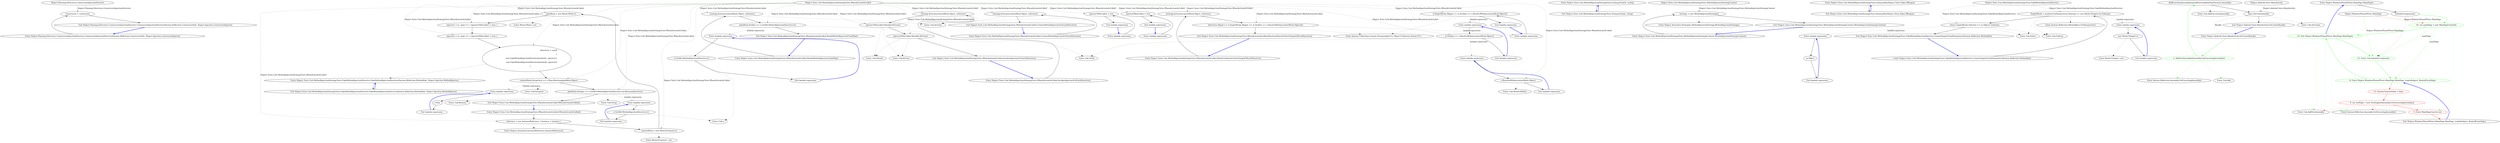 digraph  {
n3 [label="Ninject.Planning.Directives.ConstructorInjectionDirective", span=""];
n0 [cluster="Ninject.Planning.Directives.ConstructorInjectionDirective.ConstructorInjectionDirective(System.Reflection.ConstructorInfo, Ninject.Injection.ConstructorInjector)", label="Entry Ninject.Planning.Directives.ConstructorInjectionDirective.ConstructorInjectionDirective(System.Reflection.ConstructorInfo, Ninject.Injection.ConstructorInjector)", span="33-33"];
n1 [cluster="Ninject.Planning.Directives.ConstructorInjectionDirective.ConstructorInjectionDirective(System.Reflection.ConstructorInfo, Ninject.Injection.ConstructorInjector)", label="Constructor = constructor", span="36-36"];
n2 [cluster="Ninject.Planning.Directives.ConstructorInjectionDirective.ConstructorInjectionDirective(System.Reflection.ConstructorInfo, Ninject.Injection.ConstructorInjector)", label="Exit Ninject.Planning.Directives.ConstructorInjectionDirective.ConstructorInjectionDirective(System.Reflection.ConstructorInfo, Ninject.Injection.ConstructorInjector)", span="33-33"];
m0_16 [cluster="Mock<IPlan>.cstr", file="CircularDependenciesTests.cs", label="Entry Mock<IPlan>.cstr", span=""];
m0_83 [cluster="Ninject.Tests.Unit.MethodInjectionStrategyTests.Dummy.Foo(int, string)", file="CircularDependenciesTests.cs", label="Entry Ninject.Tests.Unit.MethodInjectionStrategyTests.Dummy.Foo(int, string)", span="109-109"];
m0_84 [cluster="Ninject.Tests.Unit.MethodInjectionStrategyTests.Dummy.Foo(int, string)", file="CircularDependenciesTests.cs", label="Exit Ninject.Tests.Unit.MethodInjectionStrategyTests.Dummy.Foo(int, string)", span="109-109"];
m0_3 [cluster="Ninject.Activation.Strategies.MethodInjectionStrategy.MethodInjectionStrategy()", file="CircularDependenciesTests.cs", label="Entry Ninject.Activation.Strategies.MethodInjectionStrategy.MethodInjectionStrategy()", span="17-17"];
m0_85 [cluster="Ninject.Tests.Unit.MethodInjectionStrategyTests.Dummy.Bar(Ninject.Tests.Fakes.IWeapon)", file="CircularDependenciesTests.cs", label="Entry Ninject.Tests.Unit.MethodInjectionStrategyTests.Dummy.Bar(Ninject.Tests.Fakes.IWeapon)", span="110-110"];
m0_86 [cluster="Ninject.Tests.Unit.MethodInjectionStrategyTests.Dummy.Bar(Ninject.Tests.Fakes.IWeapon)", file="CircularDependenciesTests.cs", label="Exit Ninject.Tests.Unit.MethodInjectionStrategyTests.Dummy.Bar(Ninject.Tests.Fakes.IWeapon)", span="110-110"];
m0_15 [cluster="Mock<IContext>.cstr", file="CircularDependenciesTests.cs", label="Entry Mock<IContext>.cstr", span=""];
m0_4 [cluster="Ninject.Tests.Unit.MethodInjectionStrategyTests.WhenActivateIsCalled.WhenActivateIsCalled()", file="CircularDependenciesTests.cs", label="Entry Ninject.Tests.Unit.MethodInjectionStrategyTests.WhenActivateIsCalled.WhenActivateIsCalled()", span="42-42"];
m0_5 [cluster="Ninject.Tests.Unit.MethodInjectionStrategyTests.WhenActivateIsCalled.WhenActivateIsCalled()", file="CircularDependenciesTests.cs", label="reference = new InstanceReference { Instance = instance }", span="44-44"];
m0_6 [cluster="Ninject.Tests.Unit.MethodInjectionStrategyTests.WhenActivateIsCalled.WhenActivateIsCalled()", file="CircularDependenciesTests.cs", label="contextMock = new Mock<IContext>()", span="46-46"];
m0_7 [cluster="Ninject.Tests.Unit.MethodInjectionStrategyTests.WhenActivateIsCalled.WhenActivateIsCalled()", file="CircularDependenciesTests.cs", label="planMock = new Mock<IPlan>()", span="47-47"];
m0_8 [cluster="Ninject.Tests.Unit.MethodInjectionStrategyTests.WhenActivateIsCalled.WhenActivateIsCalled()", file="CircularDependenciesTests.cs", label="injector1 = (x, args) => { injector1WasCalled = true; }", span="48-48"];
m0_9 [cluster="Ninject.Tests.Unit.MethodInjectionStrategyTests.WhenActivateIsCalled.WhenActivateIsCalled()", file="CircularDependenciesTests.cs", label="injector2 = (x, args) => { injector2WasCalled = true; }", span="49-49"];
m0_10 [cluster="Ninject.Tests.Unit.MethodInjectionStrategyTests.WhenActivateIsCalled.WhenActivateIsCalled()", file="CircularDependenciesTests.cs", label="directives = new[]\r\n            {\r\n                new FakeMethodInjectionDirective(method1, injector1),\r\n                new FakeMethodInjectionDirective(method2, injector2)\r\n            }", span="51-55"];
m0_11 [cluster="Ninject.Tests.Unit.MethodInjectionStrategyTests.WhenActivateIsCalled.WhenActivateIsCalled()", file="CircularDependenciesTests.cs", label="contextMock.SetupGet(x => x.Plan).Returns(planMock.Object)", span="57-57"];
m0_12 [cluster="Ninject.Tests.Unit.MethodInjectionStrategyTests.WhenActivateIsCalled.WhenActivateIsCalled()", file="CircularDependenciesTests.cs", label="planMock.Setup(x => x.GetAll<MethodInjectionDirective>()).Returns(directives)", span="59-59"];
m0_13 [cluster="Ninject.Tests.Unit.MethodInjectionStrategyTests.WhenActivateIsCalled.WhenActivateIsCalled()", file="CircularDependenciesTests.cs", label="Exit Ninject.Tests.Unit.MethodInjectionStrategyTests.WhenActivateIsCalled.WhenActivateIsCalled()", span="42-42"];
m0_66 [cluster="Unk.Should", file="CircularDependenciesTests.cs", label="Entry Unk.Should", span=""];
m0_33 [cluster="Unk.>", file="CircularDependenciesTests.cs", label="Entry Unk.>", span=""];
m0_50 [cluster="System.Collections.Generic.IEnumerable<T>.Map<T>(System.Action<T>)", file="CircularDependenciesTests.cs", label="Entry System.Collections.Generic.IEnumerable<T>.Map<T>(System.Action<T>)", span="8-8"];
m0_61 [cluster="Ninject.Tests.Unit.MethodInjectionStrategyTests.WhenActivateIsCalled.InvokesInjectorsForEachDirective()", file="CircularDependenciesTests.cs", label="Entry Ninject.Tests.Unit.MethodInjectionStrategyTests.WhenActivateIsCalled.InvokesInjectorsForEachDirective()", span="85-85"];
m0_62 [cluster="Ninject.Tests.Unit.MethodInjectionStrategyTests.WhenActivateIsCalled.InvokesInjectorsForEachDirective()", file="CircularDependenciesTests.cs", label="strategy.Activate(contextMock.Object, reference)", span="87-87"];
m0_63 [cluster="Ninject.Tests.Unit.MethodInjectionStrategyTests.WhenActivateIsCalled.InvokesInjectorsForEachDirective()", file="CircularDependenciesTests.cs", label="injector1WasCalled.Should().BeTrue()", span="88-88"];
m0_64 [cluster="Ninject.Tests.Unit.MethodInjectionStrategyTests.WhenActivateIsCalled.InvokesInjectorsForEachDirective()", file="CircularDependenciesTests.cs", label="injector2WasCalled.Should().BeTrue()", span="89-89"];
m0_65 [cluster="Ninject.Tests.Unit.MethodInjectionStrategyTests.WhenActivateIsCalled.InvokesInjectorsForEachDirective()", file="CircularDependenciesTests.cs", label="Exit Ninject.Tests.Unit.MethodInjectionStrategyTests.WhenActivateIsCalled.InvokesInjectorsForEachDirective()", span="85-85"];
m0_43 [cluster="Ninject.Tests.Unit.MethodInjectionStrategyTests.WhenActivateIsCalled.CreatesMethodInjectorsForEachDirective()", file="CircularDependenciesTests.cs", label="Entry Ninject.Tests.Unit.MethodInjectionStrategyTests.WhenActivateIsCalled.CreatesMethodInjectorsForEachDirective()", span="71-71"];
m0_44 [cluster="Ninject.Tests.Unit.MethodInjectionStrategyTests.WhenActivateIsCalled.CreatesMethodInjectorsForEachDirective()", file="CircularDependenciesTests.cs", label="strategy.Activate(contextMock.Object, reference)", span="73-73"];
m0_45 [cluster="Ninject.Tests.Unit.MethodInjectionStrategyTests.WhenActivateIsCalled.CreatesMethodInjectorsForEachDirective()", file="CircularDependenciesTests.cs", label="Exit Ninject.Tests.Unit.MethodInjectionStrategyTests.WhenActivateIsCalled.CreatesMethodInjectorsForEachDirective()", span="71-71"];
m0_75 [cluster="Unk.ToArray", file="CircularDependenciesTests.cs", label="Entry Unk.ToArray", span=""];
m0_17 [cluster="Ninject.Tests.Unit.MethodInjectionStrategyTests.FakeMethodInjectionDirective.FakeMethodInjectionDirective(System.Reflection.MethodInfo, Ninject.Injection.MethodInjector)", file="CircularDependenciesTests.cs", label="Entry Ninject.Tests.Unit.MethodInjectionStrategyTests.FakeMethodInjectionDirective.FakeMethodInjectionDirective(System.Reflection.MethodInfo, Ninject.Injection.MethodInjector)", span="97-97"];
m0_68 [cluster="Ninject.Tests.Unit.MethodInjectionStrategyTests.FakeMethodInjectionDirective.FakeMethodInjectionDirective(System.Reflection.MethodInfo, Ninject.Injection.MethodInjector)", file="CircularDependenciesTests.cs", label="Exit Ninject.Tests.Unit.MethodInjectionStrategyTests.FakeMethodInjectionDirective.FakeMethodInjectionDirective(System.Reflection.MethodInfo, Ninject.Injection.MethodInjector)", span="97-97"];
m0_38 [cluster="Unk.Activate", file="CircularDependenciesTests.cs", label="Entry Unk.Activate", span=""];
m0_20 [cluster="Unk.Setup", file="CircularDependenciesTests.cs", label="Entry Unk.Setup", span=""];
m0_18 [cluster="Unk.SetupGet", file="CircularDependenciesTests.cs", label="Entry Unk.SetupGet", span=""];
m0_14 [cluster="Ninject.Activation.InstanceReference.InstanceReference()", file="CircularDependenciesTests.cs", label="Entry Ninject.Activation.InstanceReference.InstanceReference()", span="16-16"];
m0_80 [cluster="lambda expression", file="CircularDependenciesTests.cs", label="Entry lambda expression", span="103-103"];
m0_27 [cluster="lambda expression", file="CircularDependenciesTests.cs", label="Entry lambda expression", span="57-57"];
m0_30 [cluster="lambda expression", file="CircularDependenciesTests.cs", label="Entry lambda expression", span="59-59"];
m0_21 [cluster="lambda expression", file="CircularDependenciesTests.cs", label="Entry lambda expression", span="48-48"];
m0_22 [cluster="lambda expression", file="CircularDependenciesTests.cs", label="injector1WasCalled = true", span="48-48"];
m0_23 [cluster="lambda expression", file="CircularDependenciesTests.cs", label="Exit lambda expression", span="48-48"];
m0_24 [cluster="lambda expression", file="CircularDependenciesTests.cs", label="Entry lambda expression", span="49-49"];
m0_25 [cluster="lambda expression", file="CircularDependenciesTests.cs", label="injector2WasCalled = true", span="49-49"];
m0_26 [cluster="lambda expression", file="CircularDependenciesTests.cs", label="Exit lambda expression", span="49-49"];
m0_28 [cluster="lambda expression", file="CircularDependenciesTests.cs", label="x.Plan", span="57-57"];
m0_29 [cluster="lambda expression", file="CircularDependenciesTests.cs", label="Exit lambda expression", span="57-57"];
m0_31 [cluster="lambda expression", file="CircularDependenciesTests.cs", label="x.GetAll<MethodInjectionDirective>()", span="59-59"];
m0_32 [cluster="lambda expression", file="CircularDependenciesTests.cs", label="Exit lambda expression", span="59-59"];
m0_40 [cluster="lambda expression", file="CircularDependenciesTests.cs", label="Entry lambda expression", span="67-67"];
m0_41 [cluster="lambda expression", file="CircularDependenciesTests.cs", label="x.GetAll<MethodInjectionDirective>()", span="67-67"];
m0_42 [cluster="lambda expression", file="CircularDependenciesTests.cs", label="Exit lambda expression", span="67-67"];
m0_51 [cluster="lambda expression", file="CircularDependenciesTests.cs", label="Entry lambda expression", span="81-81"];
m0_52 [cluster="lambda expression", file="CircularDependenciesTests.cs", label="d.TargetMocks.Map(m => m.Verify(x => x.ResolveWithin(contextMock.Object)))", span="81-81"];
m0_53 [cluster="lambda expression", file="CircularDependenciesTests.cs", label="Exit lambda expression", span="81-81"];
m0_54 [cluster="lambda expression", file="CircularDependenciesTests.cs", label="Entry lambda expression", span="81-81"];
m0_55 [cluster="lambda expression", file="CircularDependenciesTests.cs", label="m.Verify(x => x.ResolveWithin(contextMock.Object))", span="81-81"];
m0_56 [cluster="lambda expression", file="CircularDependenciesTests.cs", label="Exit lambda expression", span="81-81"];
m0_57 [cluster="lambda expression", file="CircularDependenciesTests.cs", label="Entry lambda expression", span="81-81"];
m0_58 [cluster="lambda expression", file="CircularDependenciesTests.cs", label="x.ResolveWithin(contextMock.Object)", span="81-81"];
m0_59 [cluster="lambda expression", file="CircularDependenciesTests.cs", label="Exit lambda expression", span="81-81"];
m0_76 [cluster="lambda expression", file="CircularDependenciesTests.cs", label="Entry lambda expression", span="102-102"];
m0_77 [cluster="lambda expression", file="CircularDependenciesTests.cs", label="new Mock<ITarget>()", span="102-102"];
m0_78 [cluster="lambda expression", file="CircularDependenciesTests.cs", label="Exit lambda expression", span="102-102"];
m0_81 [cluster="lambda expression", file="CircularDependenciesTests.cs", label="m.Object", span="103-103"];
m0_82 [cluster="lambda expression", file="CircularDependenciesTests.cs", label="Exit lambda expression", span="103-103"];
m0_74 [cluster="Unk.Select", file="CircularDependenciesTests.cs", label="Entry Unk.Select", span=""];
m0_79 [cluster="Mock<ITarget>.cstr", file="CircularDependenciesTests.cs", label="Entry Mock<ITarget>.cstr", span=""];
m0_34 [cluster="Ninject.Tests.Unit.MethodInjectionStrategyTests.WhenActivateIsCalled.ReadsMethodInjectorsFromPlan()", file="CircularDependenciesTests.cs", label="Entry Ninject.Tests.Unit.MethodInjectionStrategyTests.WhenActivateIsCalled.ReadsMethodInjectorsFromPlan()", span="63-63"];
m0_35 [cluster="Ninject.Tests.Unit.MethodInjectionStrategyTests.WhenActivateIsCalled.ReadsMethodInjectorsFromPlan()", file="CircularDependenciesTests.cs", label="strategy.Activate(contextMock.Object, reference)", span="65-65"];
m0_36 [cluster="Ninject.Tests.Unit.MethodInjectionStrategyTests.WhenActivateIsCalled.ReadsMethodInjectorsFromPlan()", file="CircularDependenciesTests.cs", label="planMock.Verify(x => x.GetAll<MethodInjectionDirective>())", span="67-67"];
m0_37 [cluster="Ninject.Tests.Unit.MethodInjectionStrategyTests.WhenActivateIsCalled.ReadsMethodInjectorsFromPlan()", file="CircularDependenciesTests.cs", label="Exit Ninject.Tests.Unit.MethodInjectionStrategyTests.WhenActivateIsCalled.ReadsMethodInjectorsFromPlan()", span="63-63"];
m0_67 [cluster="Unk.BeTrue", file="CircularDependenciesTests.cs", label="Entry Unk.BeTrue", span=""];
m0_46 [cluster="Ninject.Tests.Unit.MethodInjectionStrategyTests.WhenActivateIsCalled.ResolvesValuesForEachTargetOfEachDirective()", file="CircularDependenciesTests.cs", label="Entry Ninject.Tests.Unit.MethodInjectionStrategyTests.WhenActivateIsCalled.ResolvesValuesForEachTargetOfEachDirective()", span="77-77"];
m0_47 [cluster="Ninject.Tests.Unit.MethodInjectionStrategyTests.WhenActivateIsCalled.ResolvesValuesForEachTargetOfEachDirective()", file="CircularDependenciesTests.cs", label="strategy.Activate(contextMock.Object, reference)", span="79-79"];
m0_48 [cluster="Ninject.Tests.Unit.MethodInjectionStrategyTests.WhenActivateIsCalled.ResolvesValuesForEachTargetOfEachDirective()", file="CircularDependenciesTests.cs", label="directives.Map(d => d.TargetMocks.Map(m => m.Verify(x => x.ResolveWithin(contextMock.Object))))", span="81-81"];
m0_49 [cluster="Ninject.Tests.Unit.MethodInjectionStrategyTests.WhenActivateIsCalled.ResolvesValuesForEachTargetOfEachDirective()", file="CircularDependenciesTests.cs", label="Exit Ninject.Tests.Unit.MethodInjectionStrategyTests.WhenActivateIsCalled.ResolvesValuesForEachTargetOfEachDirective()", span="77-77"];
m0_19 [cluster="Unk.Returns", file="CircularDependenciesTests.cs", label="Entry Unk.Returns", span=""];
m0_73 [cluster="System.Reflection.MethodBase.GetParameters()", file="CircularDependenciesTests.cs", label="Entry System.Reflection.MethodBase.GetParameters()", span="0-0"];
m0_60 [cluster="Unk.ResolveWithin", file="CircularDependenciesTests.cs", label="Entry Unk.ResolveWithin", span=""];
m0_39 [cluster="Unk.Verify", file="CircularDependenciesTests.cs", label="Entry Unk.Verify", span=""];
m0_0 [cluster="Ninject.Tests.Unit.MethodInjectionStrategyTests.MethodInjectionStrategyContext.MethodInjectionStrategyContext()", file="CircularDependenciesTests.cs", label="Entry Ninject.Tests.Unit.MethodInjectionStrategyTests.MethodInjectionStrategyContext.MethodInjectionStrategyContext()", span="22-22"];
m0_1 [cluster="Ninject.Tests.Unit.MethodInjectionStrategyTests.MethodInjectionStrategyContext.MethodInjectionStrategyContext()", file="CircularDependenciesTests.cs", label="strategy = new MethodInjectionStrategy()", span="24-24"];
m0_2 [cluster="Ninject.Tests.Unit.MethodInjectionStrategyTests.MethodInjectionStrategyContext.MethodInjectionStrategyContext()", file="CircularDependenciesTests.cs", label="Exit Ninject.Tests.Unit.MethodInjectionStrategyTests.MethodInjectionStrategyContext.MethodInjectionStrategyContext()", span="22-22"];
m0_69 [cluster="Ninject.Tests.Unit.MethodInjectionStrategyTests.FakeMethodInjectionDirective.CreateTargetsFromParameters(System.Reflection.MethodInfo)", file="CircularDependenciesTests.cs", label="Entry Ninject.Tests.Unit.MethodInjectionStrategyTests.FakeMethodInjectionDirective.CreateTargetsFromParameters(System.Reflection.MethodInfo)", span="100-100"];
m0_70 [cluster="Ninject.Tests.Unit.MethodInjectionStrategyTests.FakeMethodInjectionDirective.CreateTargetsFromParameters(System.Reflection.MethodInfo)", file="CircularDependenciesTests.cs", label="TargetMocks = method.GetParameters().Select(p => new Mock<ITarget>()).ToArray()", span="102-102"];
m0_71 [cluster="Ninject.Tests.Unit.MethodInjectionStrategyTests.FakeMethodInjectionDirective.CreateTargetsFromParameters(System.Reflection.MethodInfo)", file="CircularDependenciesTests.cs", label="return TargetMocks.Select(m => m.Object).ToArray();", span="103-103"];
m0_72 [cluster="Ninject.Tests.Unit.MethodInjectionStrategyTests.FakeMethodInjectionDirective.CreateTargetsFromParameters(System.Reflection.MethodInfo)", file="CircularDependenciesTests.cs", label="Exit Ninject.Tests.Unit.MethodInjectionStrategyTests.FakeMethodInjectionDirective.CreateTargetsFromParameters(System.Reflection.MethodInfo)", span="100-100"];
m0_87 [file="CircularDependenciesTests.cs", label="Ninject.Tests.Unit.MethodInjectionStrategyTests.MethodInjectionStrategyContext", span=""];
m0_88 [file="CircularDependenciesTests.cs", label="Ninject.Tests.Unit.MethodInjectionStrategyTests.WhenActivateIsCalled", span=""];
m0_89 [file="CircularDependenciesTests.cs", label="Ninject.Tests.Unit.MethodInjectionStrategyTests.FakeMethodInjectionDirective", span=""];
m1_7 [cluster="Unk.AddExecutionAssembly", file="MainActivity.cs", label="Entry Unk.AddExecutionAssembly", span=""];
m1_0 [cluster="Ninject.Android.Tests.MainActivity.OnCreate(Bundle)", file="MainActivity.cs", label="Entry Ninject.Android.Tests.MainActivity.OnCreate(Bundle)", span="17-17"];
m1_1 [cluster="Ninject.Android.Tests.MainActivity.OnCreate(Bundle)", color=green, community=0, file="MainActivity.cs", label="2: AddTestAssembly(Assembly.GetExecutingAssembly())", span="21-21"];
m1_3 [cluster="Ninject.Android.Tests.MainActivity.OnCreate(Bundle)", file="MainActivity.cs", label="base.OnCreate(bundle)", span="36-36"];
m1_2 [cluster="Ninject.Android.Tests.MainActivity.OnCreate(Bundle)", file="MainActivity.cs", label="AddExecutionAssembly(typeof(ExtensibilityPointFactory).Assembly)", span="22-22"];
m1_4 [cluster="Ninject.Android.Tests.MainActivity.OnCreate(Bundle)", file="MainActivity.cs", label="Exit Ninject.Android.Tests.MainActivity.OnCreate(Bundle)", span="17-17"];
m1_8 [cluster="Unk.OnCreate", file="MainActivity.cs", label="Entry Unk.OnCreate", span=""];
m1_5 [cluster="System.Reflection.Assembly.GetExecutingAssembly()", file="MainActivity.cs", label="Entry System.Reflection.Assembly.GetExecutingAssembly()", span="0-0"];
m1_6 [cluster="Unk.Add", file="MainActivity.cs", label="Entry Unk.Add", span=""];
m1_9 [file="MainActivity.cs", label="Ninject.Android.Tests.MainActivity", span=""];
m2_0 [cluster="Ninject.WindowsPhone8Tests.MainPage.MainPage()", file="MainPage.xaml.cs", label="Entry Ninject.WindowsPhone8Tests.MainPage.MainPage()", span="18-18"];
m2_1 [cluster="Ninject.WindowsPhone8Tests.MainPage.MainPage()", file="MainPage.xaml.cs", label="InitializeComponent()", span="20-20"];
m2_2 [cluster="Ninject.WindowsPhone8Tests.MainPage.MainPage()", color=green, community=0, file="MainPage.xaml.cs", label="10: var mainPage = new MainPageControl()", span="23-23"];
m2_3 [cluster="Ninject.WindowsPhone8Tests.MainPage.MainPage()", color=green, community=0, file="MainPage.xaml.cs", label="12: Exit Ninject.WindowsPhone8Tests.MainPage.MainPage()", span="18-18"];
m2_4 [cluster="Unk.InitializeComponent", color=green, community=0, file="MainPage.xaml.cs", label="12: Entry Unk.InitializeComponent", span=""];
m2_5 [cluster="Ninject.WindowsPhone8Tests.MainPage.MainPage_Loaded(object, RoutedEventArgs)", color=green, community=0, file="MainPage.xaml.cs", label="8: Entry Ninject.WindowsPhone8Tests.MainPage.MainPage_Loaded(object, RoutedEventArgs)", span="29-29"];
m2_11 [cluster="System.Reflection.Assembly.GetExecutingAssembly()", file="MainPage.xaml.cs", label="Entry System.Reflection.Assembly.GetExecutingAssembly()", span="0-0"];
m2_6 [cluster="Ninject.WindowsPhone8Tests.MainPage.MainPage_Loaded(object, RoutedEventArgs)", color=red, community=0, file="MainPage.xaml.cs", label="15: SystemTray.IsVisible = false", span="32-32"];
m2_7 [cluster="Ninject.WindowsPhone8Tests.MainPage.MainPage_Loaded(object, RoutedEventArgs)", color=red, community=0, file="MainPage.xaml.cs", label="9: var testPage = new TestEngine(Assembly.GetExecutingAssembly())", span="34-34"];
m2_8 [cluster="MainPageControl.cstr", color=red, community=0, file="MainPage.xaml.cs", label="3: Entry MainPageControl.cstr", span=""];
m2_9 [cluster="Ninject.WindowsPhone8Tests.MainPage.MainPage_Loaded(object, RoutedEventArgs)", file="MainPage.xaml.cs", label="Exit Ninject.WindowsPhone8Tests.MainPage.MainPage_Loaded(object, RoutedEventArgs)", span="29-29"];
m2_10 [cluster="Unk.AddTestAssembly", file="MainPage.xaml.cs", label="Entry Unk.AddTestAssembly", span=""];
m2_12 [file="MainPage.xaml.cs", label="Ninject.WindowsPhone8Tests.MainPage", span=""];
n3 -> n1  [color=darkseagreen4, key=1, label="Ninject.Planning.Directives.ConstructorInjectionDirective", style=dashed];
n0 -> n1  [key=0, style=solid];
n1 -> n2  [key=0, style=solid];
n2 -> n0  [color=blue, key=0, style=bold];
m0_83 -> m0_84  [key=0, style=solid];
m0_84 -> m0_83  [color=blue, key=0, style=bold];
m0_85 -> m0_86  [key=0, style=solid];
m0_86 -> m0_85  [color=blue, key=0, style=bold];
m0_4 -> m0_5  [key=0, style=solid];
m0_5 -> m0_6  [key=0, style=solid];
m0_5 -> m0_14  [key=2, style=dotted];
m0_6 -> m0_7  [key=0, style=solid];
m0_6 -> m0_15  [key=2, style=dotted];
m0_7 -> m0_8  [key=0, style=solid];
m0_7 -> m0_16  [key=2, style=dotted];
m0_8 -> m0_9  [key=0, style=solid];
m0_9 -> m0_10  [key=0, style=solid];
m0_10 -> m0_11  [key=0, style=solid];
m0_10 -> m0_17  [key=2, style=dotted];
m0_11 -> m0_12  [key=0, style=solid];
m0_11 -> m0_18  [key=2, style=dotted];
m0_11 -> m0_19  [key=2, style=dotted];
m0_11 -> m0_27  [color=darkseagreen4, key=1, label="lambda expression", style=dashed];
m0_12 -> m0_13  [key=0, style=solid];
m0_12 -> m0_20  [key=2, style=dotted];
m0_12 -> m0_19  [key=2, style=dotted];
m0_12 -> m0_30  [color=darkseagreen4, key=1, label="lambda expression", style=dashed];
m0_13 -> m0_4  [color=blue, key=0, style=bold];
m0_61 -> m0_62  [key=0, style=solid];
m0_62 -> m0_63  [key=0, style=solid];
m0_62 -> m0_38  [key=2, style=dotted];
m0_63 -> m0_64  [key=0, style=solid];
m0_63 -> m0_66  [key=2, style=dotted];
m0_63 -> m0_67  [key=2, style=dotted];
m0_64 -> m0_65  [key=0, style=solid];
m0_64 -> m0_66  [key=2, style=dotted];
m0_64 -> m0_67  [key=2, style=dotted];
m0_65 -> m0_61  [color=blue, key=0, style=bold];
m0_43 -> m0_44  [key=0, style=solid];
m0_44 -> m0_45  [key=0, style=solid];
m0_44 -> m0_38  [key=2, style=dotted];
m0_45 -> m0_43  [color=blue, key=0, style=bold];
m0_17 -> m0_68  [key=0, style=solid];
m0_68 -> m0_17  [color=blue, key=0, style=bold];
m0_80 -> m0_81  [key=0, style=solid];
m0_27 -> m0_28  [key=0, style=solid];
m0_30 -> m0_31  [key=0, style=solid];
m0_21 -> m0_22  [key=0, style=solid];
m0_22 -> m0_23  [key=0, style=solid];
m0_23 -> m0_21  [color=blue, key=0, style=bold];
m0_24 -> m0_25  [key=0, style=solid];
m0_25 -> m0_26  [key=0, style=solid];
m0_26 -> m0_24  [color=blue, key=0, style=bold];
m0_28 -> m0_29  [key=0, style=solid];
m0_29 -> m0_27  [color=blue, key=0, style=bold];
m0_31 -> m0_32  [key=0, style=solid];
m0_31 -> m0_33  [key=2, style=dotted];
m0_32 -> m0_30  [color=blue, key=0, style=bold];
m0_40 -> m0_41  [key=0, style=solid];
m0_41 -> m0_42  [key=0, style=solid];
m0_41 -> m0_33  [key=2, style=dotted];
m0_42 -> m0_40  [color=blue, key=0, style=bold];
m0_51 -> m0_52  [key=0, style=solid];
m0_52 -> m0_53  [key=0, style=solid];
m0_52 -> m0_50  [key=2, style=dotted];
m0_52 -> m0_54  [color=darkseagreen4, key=1, label="lambda expression", style=dashed];
m0_53 -> m0_51  [color=blue, key=0, style=bold];
m0_54 -> m0_55  [key=0, style=solid];
m0_55 -> m0_56  [key=0, style=solid];
m0_55 -> m0_39  [key=2, style=dotted];
m0_55 -> m0_57  [color=darkseagreen4, key=1, label="lambda expression", style=dashed];
m0_56 -> m0_54  [color=blue, key=0, style=bold];
m0_57 -> m0_58  [key=0, style=solid];
m0_58 -> m0_59  [key=0, style=solid];
m0_58 -> m0_60  [key=2, style=dotted];
m0_59 -> m0_57  [color=blue, key=0, style=bold];
m0_76 -> m0_77  [key=0, style=solid];
m0_77 -> m0_78  [key=0, style=solid];
m0_77 -> m0_79  [key=2, style=dotted];
m0_78 -> m0_76  [color=blue, key=0, style=bold];
m0_81 -> m0_82  [key=0, style=solid];
m0_82 -> m0_80  [color=blue, key=0, style=bold];
m0_34 -> m0_35  [key=0, style=solid];
m0_35 -> m0_36  [key=0, style=solid];
m0_35 -> m0_38  [key=2, style=dotted];
m0_36 -> m0_37  [key=0, style=solid];
m0_36 -> m0_39  [key=2, style=dotted];
m0_36 -> m0_40  [color=darkseagreen4, key=1, label="lambda expression", style=dashed];
m0_37 -> m0_34  [color=blue, key=0, style=bold];
m0_46 -> m0_47  [key=0, style=solid];
m0_47 -> m0_48  [key=0, style=solid];
m0_47 -> m0_38  [key=2, style=dotted];
m0_48 -> m0_49  [key=0, style=solid];
m0_48 -> m0_50  [key=2, style=dotted];
m0_48 -> m0_51  [color=darkseagreen4, key=1, label="lambda expression", style=dashed];
m0_49 -> m0_46  [color=blue, key=0, style=bold];
m0_0 -> m0_1  [key=0, style=solid];
m0_1 -> m0_2  [key=0, style=solid];
m0_1 -> m0_3  [key=2, style=dotted];
m0_2 -> m0_0  [color=blue, key=0, style=bold];
m0_69 -> m0_70  [key=0, style=solid];
m0_70 -> m0_71  [key=0, style=solid];
m0_70 -> m0_73  [key=2, style=dotted];
m0_70 -> m0_74  [key=2, style=dotted];
m0_70 -> m0_75  [key=2, style=dotted];
m0_70 -> m0_76  [color=darkseagreen4, key=1, label="lambda expression", style=dashed];
m0_71 -> m0_72  [key=0, style=solid];
m0_71 -> m0_74  [key=2, style=dotted];
m0_71 -> m0_75  [key=2, style=dotted];
m0_71 -> m0_80  [color=darkseagreen4, key=1, label="lambda expression", style=dashed];
m0_72 -> m0_69  [color=blue, key=0, style=bold];
m0_87 -> m0_1  [color=darkseagreen4, key=1, label="Ninject.Tests.Unit.MethodInjectionStrategyTests.MethodInjectionStrategyContext", style=dashed];
m0_88 -> m0_5  [color=darkseagreen4, key=1, label="Ninject.Tests.Unit.MethodInjectionStrategyTests.WhenActivateIsCalled", style=dashed];
m0_88 -> m0_6  [color=darkseagreen4, key=1, label="Ninject.Tests.Unit.MethodInjectionStrategyTests.WhenActivateIsCalled", style=dashed];
m0_88 -> m0_7  [color=darkseagreen4, key=1, label="Ninject.Tests.Unit.MethodInjectionStrategyTests.WhenActivateIsCalled", style=dashed];
m0_88 -> m0_8  [color=darkseagreen4, key=1, label="Ninject.Tests.Unit.MethodInjectionStrategyTests.WhenActivateIsCalled", style=dashed];
m0_88 -> m0_22  [color=darkseagreen4, key=1, label="Ninject.Tests.Unit.MethodInjectionStrategyTests.WhenActivateIsCalled", style=dashed];
m0_88 -> m0_9  [color=darkseagreen4, key=1, label="Ninject.Tests.Unit.MethodInjectionStrategyTests.WhenActivateIsCalled", style=dashed];
m0_88 -> m0_25  [color=darkseagreen4, key=1, label="Ninject.Tests.Unit.MethodInjectionStrategyTests.WhenActivateIsCalled", style=dashed];
m0_88 -> m0_10  [color=darkseagreen4, key=1, label="Ninject.Tests.Unit.MethodInjectionStrategyTests.WhenActivateIsCalled", style=dashed];
m0_88 -> m0_11  [color=darkseagreen4, key=1, label="Ninject.Tests.Unit.MethodInjectionStrategyTests.WhenActivateIsCalled", style=dashed];
m0_88 -> m0_12  [color=darkseagreen4, key=1, label="Ninject.Tests.Unit.MethodInjectionStrategyTests.WhenActivateIsCalled", style=dashed];
m0_88 -> m0_35  [color=darkseagreen4, key=1, label="Ninject.Tests.Unit.MethodInjectionStrategyTests.WhenActivateIsCalled", style=dashed];
m0_88 -> m0_36  [color=darkseagreen4, key=1, label="Ninject.Tests.Unit.MethodInjectionStrategyTests.WhenActivateIsCalled", style=dashed];
m0_88 -> m0_44  [color=darkseagreen4, key=1, label="Ninject.Tests.Unit.MethodInjectionStrategyTests.WhenActivateIsCalled", style=dashed];
m0_88 -> m0_47  [color=darkseagreen4, key=1, label="Ninject.Tests.Unit.MethodInjectionStrategyTests.WhenActivateIsCalled", style=dashed];
m0_88 -> m0_48  [color=darkseagreen4, key=1, label="Ninject.Tests.Unit.MethodInjectionStrategyTests.WhenActivateIsCalled", style=dashed];
m0_88 -> m0_52  [color=darkseagreen4, key=1, label="Ninject.Tests.Unit.MethodInjectionStrategyTests.WhenActivateIsCalled", style=dashed];
m0_88 -> m0_55  [color=darkseagreen4, key=1, label="Ninject.Tests.Unit.MethodInjectionStrategyTests.WhenActivateIsCalled", style=dashed];
m0_88 -> m0_58  [color=darkseagreen4, key=1, label="Ninject.Tests.Unit.MethodInjectionStrategyTests.WhenActivateIsCalled", style=dashed];
m0_88 -> m0_62  [color=darkseagreen4, key=1, label="Ninject.Tests.Unit.MethodInjectionStrategyTests.WhenActivateIsCalled", style=dashed];
m0_88 -> m0_63  [color=darkseagreen4, key=1, label="Ninject.Tests.Unit.MethodInjectionStrategyTests.WhenActivateIsCalled", style=dashed];
m0_88 -> m0_64  [color=darkseagreen4, key=1, label="Ninject.Tests.Unit.MethodInjectionStrategyTests.WhenActivateIsCalled", style=dashed];
m0_89 -> m0_70  [color=darkseagreen4, key=1, label="Ninject.Tests.Unit.MethodInjectionStrategyTests.FakeMethodInjectionDirective", style=dashed];
m0_89 -> m0_71  [color=darkseagreen4, key=1, label="Ninject.Tests.Unit.MethodInjectionStrategyTests.FakeMethodInjectionDirective", style=dashed];
m1_0 -> m1_1  [color=green, key=0, style=solid];
m1_0 -> m1_3  [color=darkseagreen4, key=1, label=Bundle, style=dashed];
m1_1 -> m1_2  [color=green, key=0, style=solid];
m1_1 -> m1_5  [color=green, key=2, style=dotted];
m1_1 -> m1_6  [color=green, key=2, style=dotted];
m1_3 -> m1_4  [key=0, style=solid];
m1_3 -> m1_8  [key=2, style=dotted];
m1_2 -> m1_3  [key=0, style=solid];
m1_2 -> m1_7  [key=2, style=dotted];
m1_4 -> m1_0  [color=blue, key=0, style=bold];
m1_9 -> m1_3  [color=darkseagreen4, key=1, label="Ninject.Android.Tests.MainActivity", style=dashed];
m2_0 -> m2_1  [key=0, style=solid];
m2_1 -> m2_2  [color=green, key=0, style=solid];
m2_1 -> m2_4  [key=2, style=dotted];
m2_2 -> m2_3  [color=green, key=0, style=solid];
m2_2 -> m2_8  [color=green, key=2, style=dotted];
m2_2 -> m2_4  [color=green, key=1, label=mainPage, style=dashed];
m2_2 -> m2_5  [color=green, key=1, label=mainPage, style=dashed];
m2_3 -> m2_4  [color=green, key=0, style=solid];
m2_3 -> m2_11  [color=green, key=2, style=dotted];
m2_3 -> m2_10  [color=green, key=2, style=dotted];
m2_3 -> m2_0  [color=blue, key=0, style=bold];
m2_4 -> m2_5  [color=green, key=0, style=solid];
m2_4 -> m2_11  [color=green, key=2, style=dotted];
m2_5 -> m2_3  [color=green, key=0, style=solid];
m2_5 -> m2_6  [color=red, key=0, style=solid];
m2_6 -> m2_7  [color=red, key=0, style=solid];
m2_7 -> m2_8  [color=red, key=0, style=solid];
m2_7 -> m2_10  [color=red, key=2, style=dotted];
m2_7 -> m2_11  [color=red, key=2, style=dotted];
m2_8 -> m2_9  [color=red, key=0, style=solid];
m2_9 -> m2_5  [color=blue, key=0, style=bold];
m2_12 -> m2_2  [color=red, key=1, label="Ninject.WindowsPhone8Tests.MainPage", style=dashed];
m2_12 -> m2_4  [color=green, key=1, label="Ninject.WindowsPhone8Tests.MainPage", style=dashed];
}
